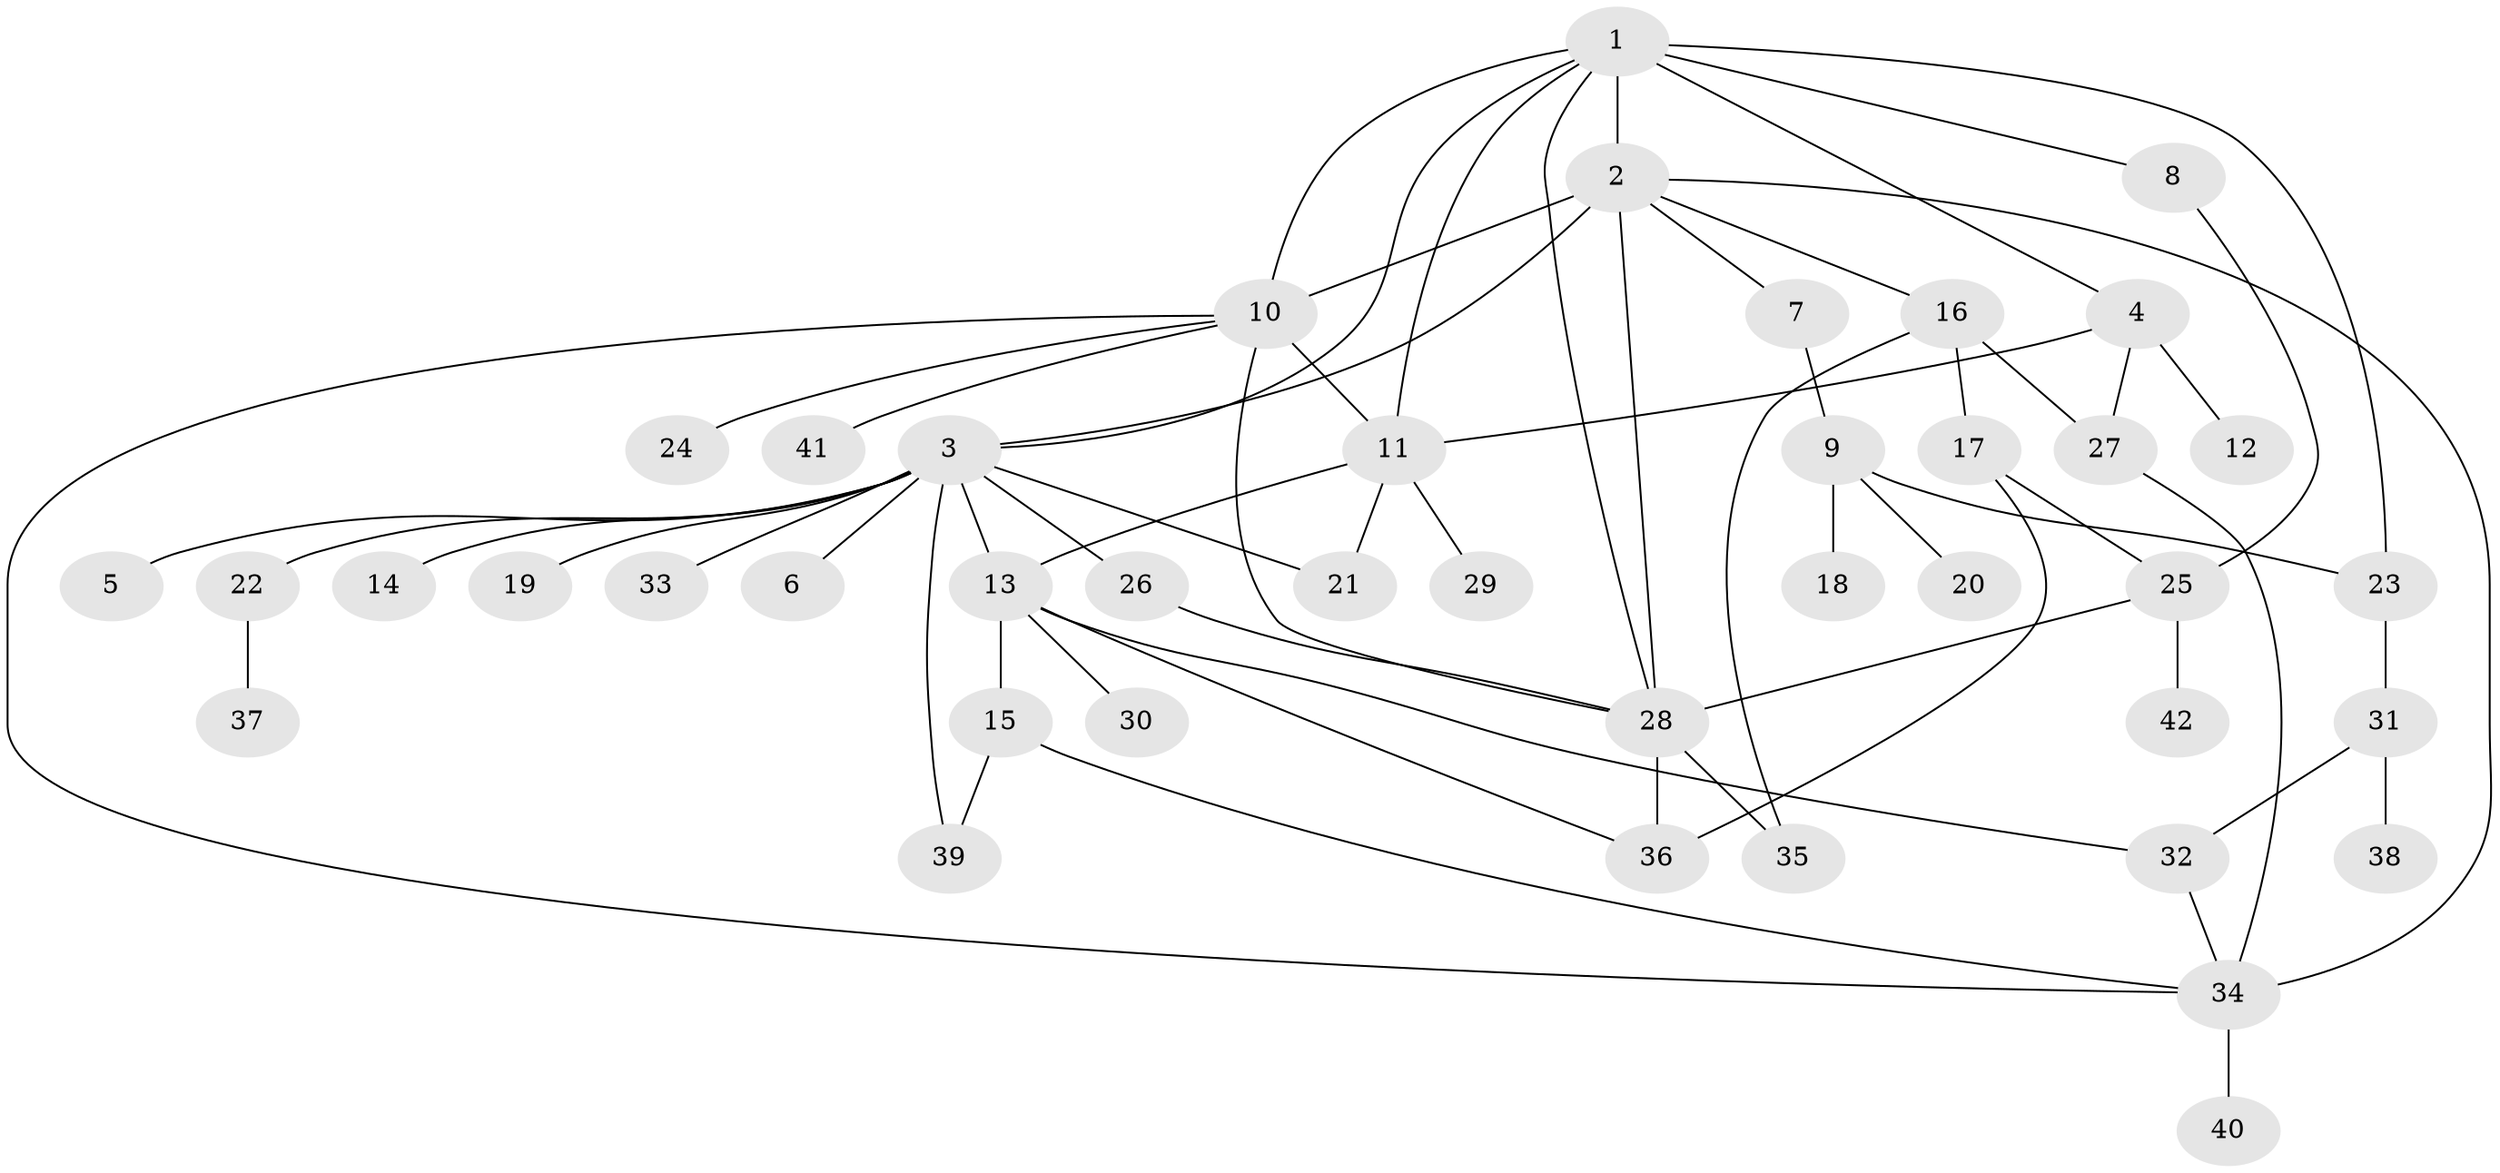 // original degree distribution, {10: 0.011904761904761904, 23: 0.011904761904761904, 14: 0.011904761904761904, 7: 0.023809523809523808, 1: 0.4642857142857143, 3: 0.14285714285714285, 6: 0.011904761904761904, 2: 0.21428571428571427, 8: 0.011904761904761904, 5: 0.047619047619047616, 4: 0.047619047619047616}
// Generated by graph-tools (version 1.1) at 2025/35/03/09/25 02:35:50]
// undirected, 42 vertices, 63 edges
graph export_dot {
graph [start="1"]
  node [color=gray90,style=filled];
  1;
  2;
  3;
  4;
  5;
  6;
  7;
  8;
  9;
  10;
  11;
  12;
  13;
  14;
  15;
  16;
  17;
  18;
  19;
  20;
  21;
  22;
  23;
  24;
  25;
  26;
  27;
  28;
  29;
  30;
  31;
  32;
  33;
  34;
  35;
  36;
  37;
  38;
  39;
  40;
  41;
  42;
  1 -- 2 [weight=1.0];
  1 -- 3 [weight=1.0];
  1 -- 4 [weight=1.0];
  1 -- 8 [weight=1.0];
  1 -- 10 [weight=1.0];
  1 -- 11 [weight=1.0];
  1 -- 23 [weight=2.0];
  1 -- 28 [weight=1.0];
  2 -- 3 [weight=1.0];
  2 -- 7 [weight=1.0];
  2 -- 10 [weight=13.0];
  2 -- 16 [weight=1.0];
  2 -- 28 [weight=1.0];
  2 -- 34 [weight=2.0];
  3 -- 5 [weight=1.0];
  3 -- 6 [weight=1.0];
  3 -- 13 [weight=1.0];
  3 -- 14 [weight=1.0];
  3 -- 19 [weight=1.0];
  3 -- 21 [weight=1.0];
  3 -- 22 [weight=1.0];
  3 -- 26 [weight=1.0];
  3 -- 33 [weight=1.0];
  3 -- 39 [weight=1.0];
  4 -- 11 [weight=1.0];
  4 -- 12 [weight=3.0];
  4 -- 27 [weight=1.0];
  7 -- 9 [weight=1.0];
  8 -- 25 [weight=1.0];
  9 -- 18 [weight=1.0];
  9 -- 20 [weight=1.0];
  9 -- 23 [weight=1.0];
  10 -- 11 [weight=1.0];
  10 -- 24 [weight=1.0];
  10 -- 28 [weight=1.0];
  10 -- 34 [weight=1.0];
  10 -- 41 [weight=1.0];
  11 -- 13 [weight=1.0];
  11 -- 21 [weight=1.0];
  11 -- 29 [weight=1.0];
  13 -- 15 [weight=1.0];
  13 -- 30 [weight=1.0];
  13 -- 32 [weight=1.0];
  13 -- 36 [weight=1.0];
  15 -- 34 [weight=1.0];
  15 -- 39 [weight=1.0];
  16 -- 17 [weight=1.0];
  16 -- 27 [weight=1.0];
  16 -- 35 [weight=1.0];
  17 -- 25 [weight=1.0];
  17 -- 36 [weight=2.0];
  22 -- 37 [weight=1.0];
  23 -- 31 [weight=1.0];
  25 -- 28 [weight=1.0];
  25 -- 42 [weight=1.0];
  26 -- 28 [weight=1.0];
  27 -- 34 [weight=1.0];
  28 -- 35 [weight=2.0];
  28 -- 36 [weight=2.0];
  31 -- 32 [weight=1.0];
  31 -- 38 [weight=1.0];
  32 -- 34 [weight=1.0];
  34 -- 40 [weight=2.0];
}
